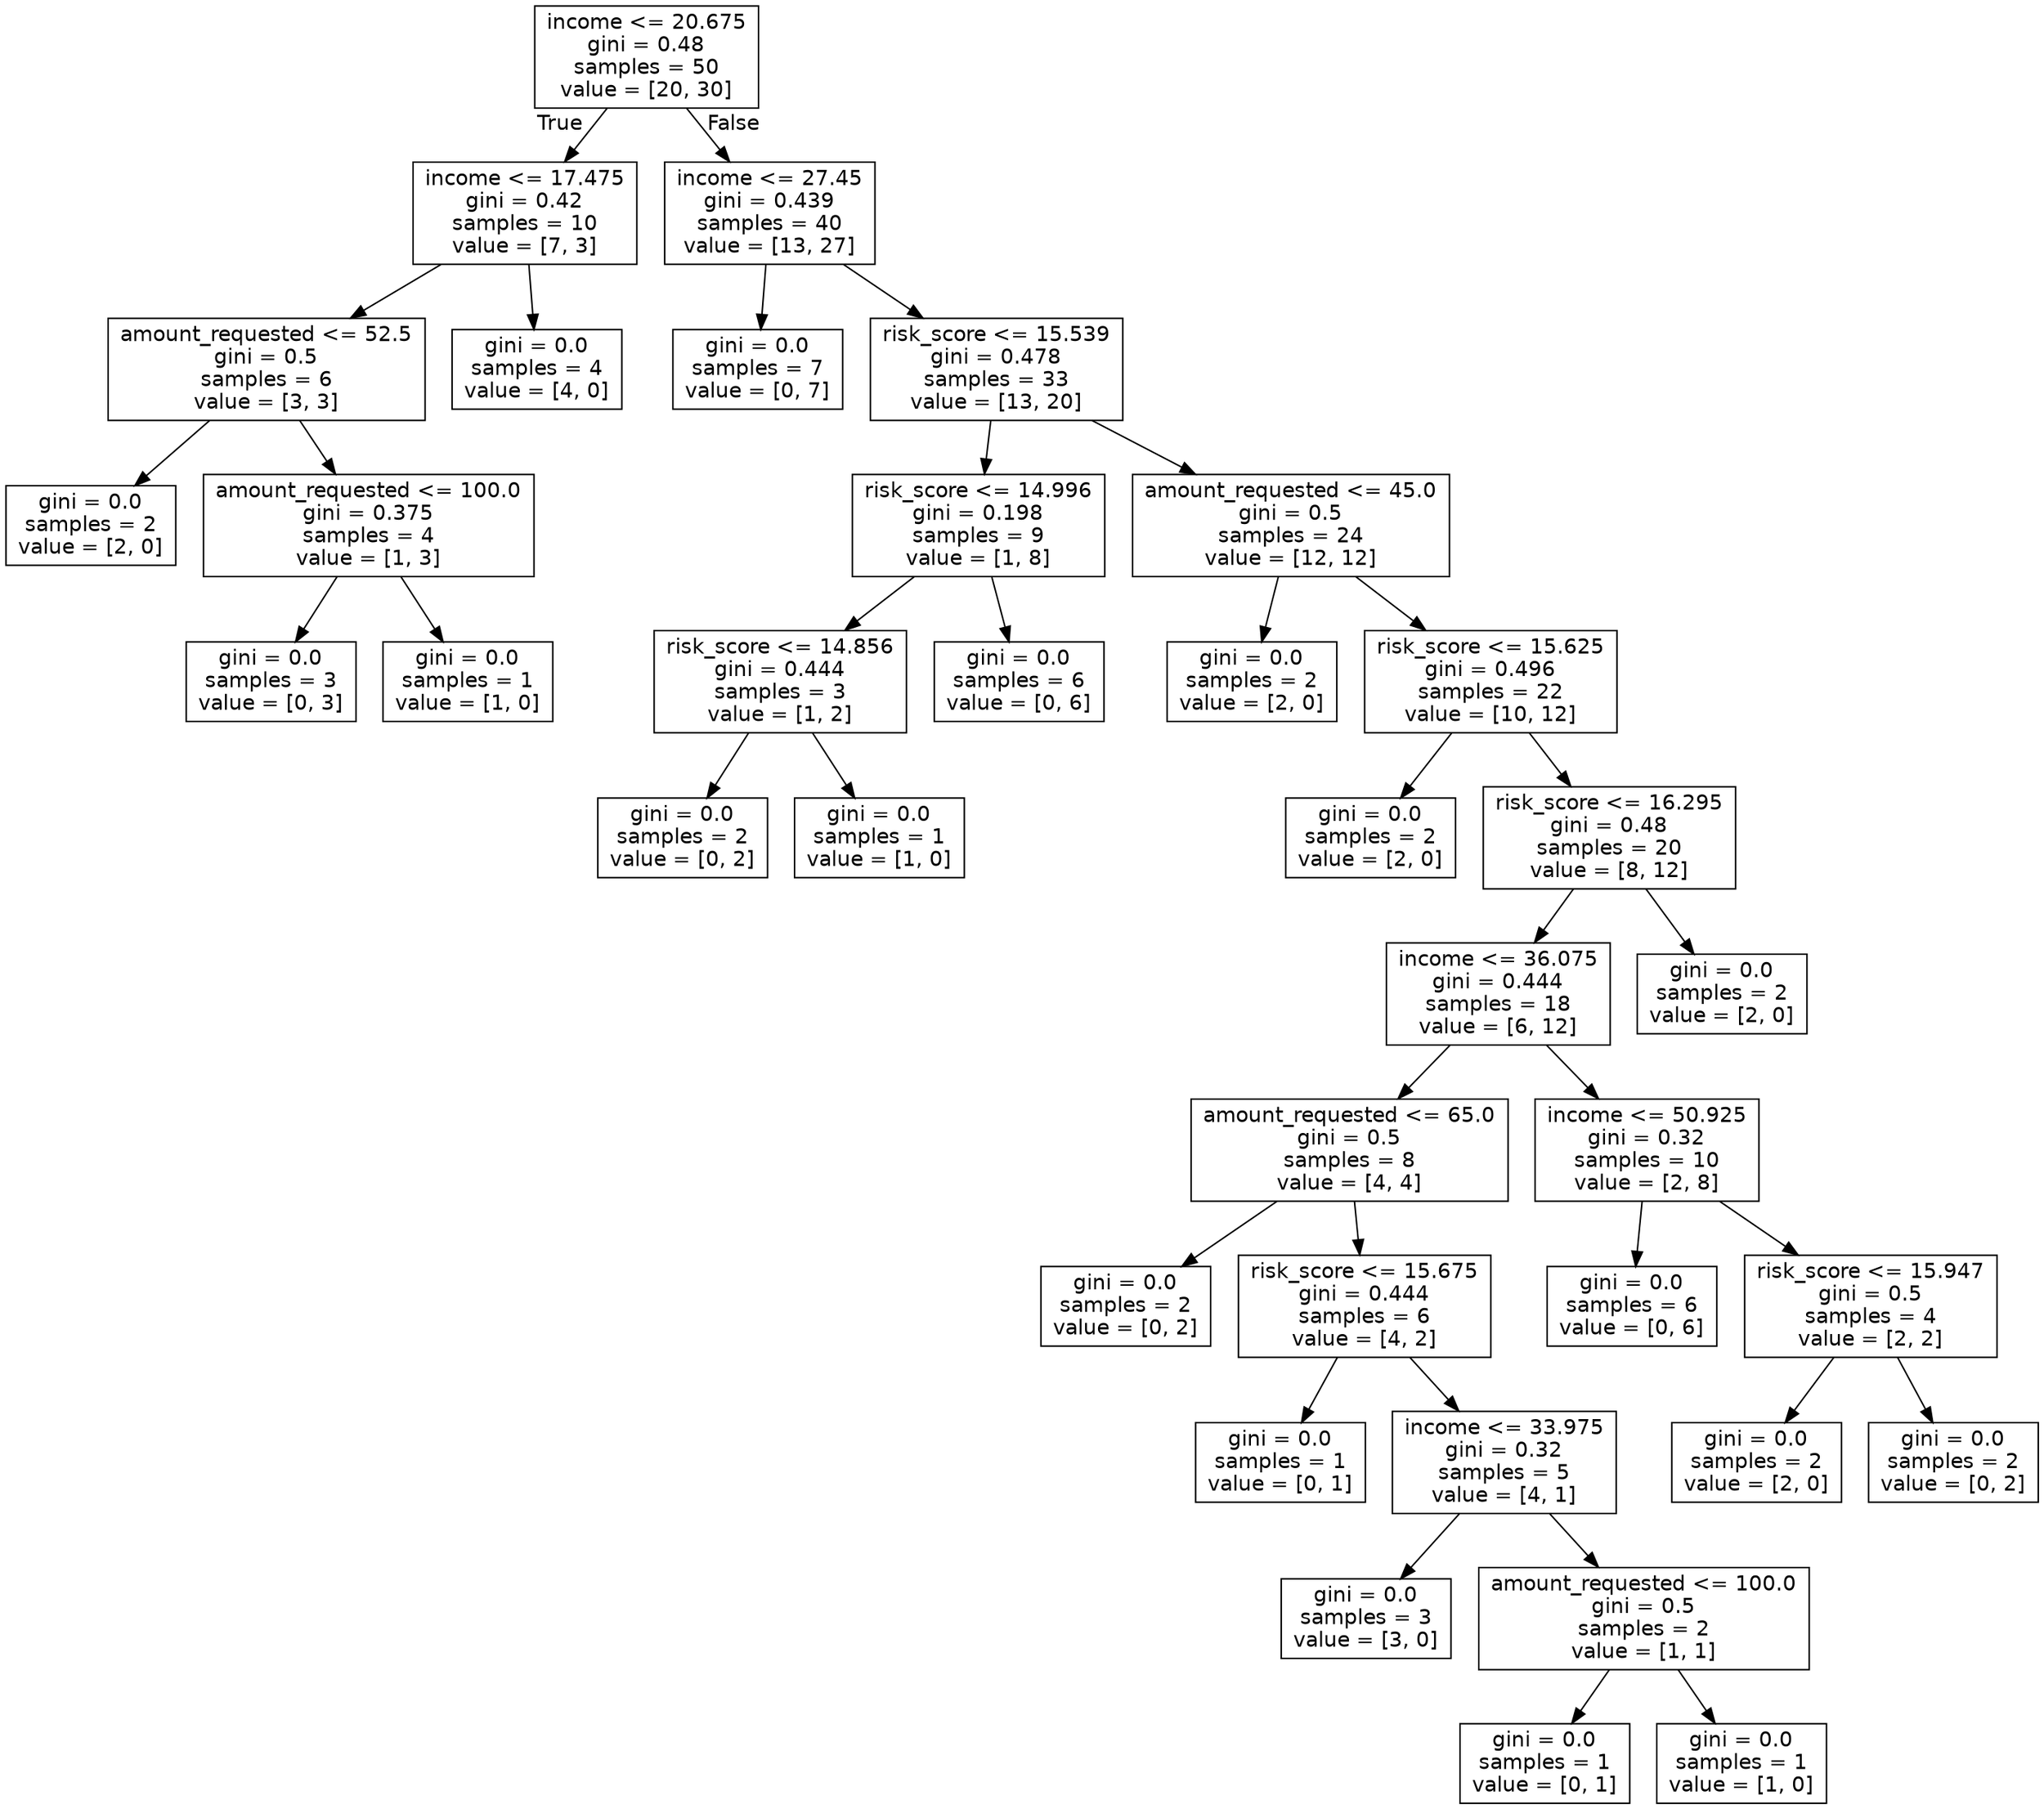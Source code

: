 digraph Tree {
node [shape=box, fontname="helvetica"] ;
edge [fontname="helvetica"] ;
0 [label="income <= 20.675\ngini = 0.48\nsamples = 50\nvalue = [20, 30]"] ;
1 [label="income <= 17.475\ngini = 0.42\nsamples = 10\nvalue = [7, 3]"] ;
0 -> 1 [labeldistance=2.5, labelangle=45, headlabel="True"] ;
2 [label="amount_requested <= 52.5\ngini = 0.5\nsamples = 6\nvalue = [3, 3]"] ;
1 -> 2 ;
3 [label="gini = 0.0\nsamples = 2\nvalue = [2, 0]"] ;
2 -> 3 ;
4 [label="amount_requested <= 100.0\ngini = 0.375\nsamples = 4\nvalue = [1, 3]"] ;
2 -> 4 ;
5 [label="gini = 0.0\nsamples = 3\nvalue = [0, 3]"] ;
4 -> 5 ;
6 [label="gini = 0.0\nsamples = 1\nvalue = [1, 0]"] ;
4 -> 6 ;
7 [label="gini = 0.0\nsamples = 4\nvalue = [4, 0]"] ;
1 -> 7 ;
8 [label="income <= 27.45\ngini = 0.439\nsamples = 40\nvalue = [13, 27]"] ;
0 -> 8 [labeldistance=2.5, labelangle=-45, headlabel="False"] ;
9 [label="gini = 0.0\nsamples = 7\nvalue = [0, 7]"] ;
8 -> 9 ;
10 [label="risk_score <= 15.539\ngini = 0.478\nsamples = 33\nvalue = [13, 20]"] ;
8 -> 10 ;
11 [label="risk_score <= 14.996\ngini = 0.198\nsamples = 9\nvalue = [1, 8]"] ;
10 -> 11 ;
12 [label="risk_score <= 14.856\ngini = 0.444\nsamples = 3\nvalue = [1, 2]"] ;
11 -> 12 ;
13 [label="gini = 0.0\nsamples = 2\nvalue = [0, 2]"] ;
12 -> 13 ;
14 [label="gini = 0.0\nsamples = 1\nvalue = [1, 0]"] ;
12 -> 14 ;
15 [label="gini = 0.0\nsamples = 6\nvalue = [0, 6]"] ;
11 -> 15 ;
16 [label="amount_requested <= 45.0\ngini = 0.5\nsamples = 24\nvalue = [12, 12]"] ;
10 -> 16 ;
17 [label="gini = 0.0\nsamples = 2\nvalue = [2, 0]"] ;
16 -> 17 ;
18 [label="risk_score <= 15.625\ngini = 0.496\nsamples = 22\nvalue = [10, 12]"] ;
16 -> 18 ;
19 [label="gini = 0.0\nsamples = 2\nvalue = [2, 0]"] ;
18 -> 19 ;
20 [label="risk_score <= 16.295\ngini = 0.48\nsamples = 20\nvalue = [8, 12]"] ;
18 -> 20 ;
21 [label="income <= 36.075\ngini = 0.444\nsamples = 18\nvalue = [6, 12]"] ;
20 -> 21 ;
22 [label="amount_requested <= 65.0\ngini = 0.5\nsamples = 8\nvalue = [4, 4]"] ;
21 -> 22 ;
23 [label="gini = 0.0\nsamples = 2\nvalue = [0, 2]"] ;
22 -> 23 ;
24 [label="risk_score <= 15.675\ngini = 0.444\nsamples = 6\nvalue = [4, 2]"] ;
22 -> 24 ;
25 [label="gini = 0.0\nsamples = 1\nvalue = [0, 1]"] ;
24 -> 25 ;
26 [label="income <= 33.975\ngini = 0.32\nsamples = 5\nvalue = [4, 1]"] ;
24 -> 26 ;
27 [label="gini = 0.0\nsamples = 3\nvalue = [3, 0]"] ;
26 -> 27 ;
28 [label="amount_requested <= 100.0\ngini = 0.5\nsamples = 2\nvalue = [1, 1]"] ;
26 -> 28 ;
29 [label="gini = 0.0\nsamples = 1\nvalue = [0, 1]"] ;
28 -> 29 ;
30 [label="gini = 0.0\nsamples = 1\nvalue = [1, 0]"] ;
28 -> 30 ;
31 [label="income <= 50.925\ngini = 0.32\nsamples = 10\nvalue = [2, 8]"] ;
21 -> 31 ;
32 [label="gini = 0.0\nsamples = 6\nvalue = [0, 6]"] ;
31 -> 32 ;
33 [label="risk_score <= 15.947\ngini = 0.5\nsamples = 4\nvalue = [2, 2]"] ;
31 -> 33 ;
34 [label="gini = 0.0\nsamples = 2\nvalue = [2, 0]"] ;
33 -> 34 ;
35 [label="gini = 0.0\nsamples = 2\nvalue = [0, 2]"] ;
33 -> 35 ;
36 [label="gini = 0.0\nsamples = 2\nvalue = [2, 0]"] ;
20 -> 36 ;
}